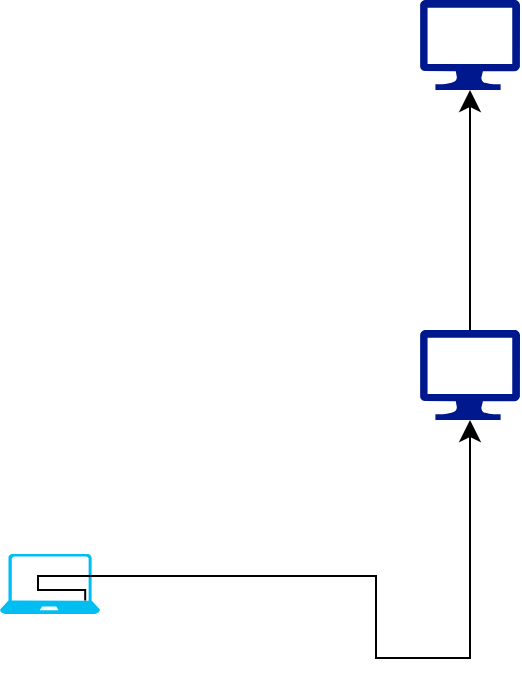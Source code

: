 <mxfile version="26.2.14">
  <diagram name="Page-1" id="J2uayf3noEoXQTc5zOfh">
    <mxGraphModel dx="1348" dy="609" grid="0" gridSize="10" guides="1" tooltips="1" connect="1" arrows="1" fold="1" page="0" pageScale="1" pageWidth="850" pageHeight="1100" math="0" shadow="0">
      <root>
        <mxCell id="0" />
        <mxCell id="1" parent="0" />
        <mxCell id="gHo2pWpHIShWOByOGvFq-5" value="" style="edgeStyle=none;curved=1;rounded=0;orthogonalLoop=1;jettySize=auto;html=1;fontSize=12;startSize=8;endSize=8;" edge="1" parent="1" source="gHo2pWpHIShWOByOGvFq-1" target="gHo2pWpHIShWOByOGvFq-4">
          <mxGeometry relative="1" as="geometry" />
        </mxCell>
        <mxCell id="gHo2pWpHIShWOByOGvFq-1" value="" style="sketch=0;aspect=fixed;pointerEvents=1;shadow=0;dashed=0;html=1;strokeColor=none;labelPosition=center;verticalLabelPosition=bottom;verticalAlign=top;align=center;fillColor=#00188D;shape=mxgraph.azure.computer" vertex="1" parent="1">
          <mxGeometry x="396" y="286" width="50" height="45" as="geometry" />
        </mxCell>
        <mxCell id="gHo2pWpHIShWOByOGvFq-2" value="" style="verticalLabelPosition=bottom;html=1;verticalAlign=top;align=center;strokeColor=none;fillColor=#00BEF2;shape=mxgraph.azure.laptop;pointerEvents=1;" vertex="1" parent="1">
          <mxGeometry x="186" y="398" width="50" height="30" as="geometry" />
        </mxCell>
        <mxCell id="gHo2pWpHIShWOByOGvFq-3" value="" style="edgeStyle=segmentEdgeStyle;endArrow=classic;html=1;curved=0;rounded=0;endSize=8;startSize=8;fontSize=12;entryX=0.5;entryY=1;entryDx=0;entryDy=0;entryPerimeter=0;exitX=0.852;exitY=0.773;exitDx=0;exitDy=0;exitPerimeter=0;" edge="1" parent="1" source="gHo2pWpHIShWOByOGvFq-2" target="gHo2pWpHIShWOByOGvFq-1">
          <mxGeometry width="50" height="50" relative="1" as="geometry">
            <mxPoint x="238" y="416" as="sourcePoint" />
            <mxPoint x="288" y="450" as="targetPoint" />
            <Array as="points">
              <mxPoint x="229" y="416" />
              <mxPoint x="205" y="416" />
              <mxPoint x="205" y="409" />
              <mxPoint x="374" y="409" />
              <mxPoint x="374" y="450" />
              <mxPoint x="421" y="450" />
            </Array>
          </mxGeometry>
        </mxCell>
        <mxCell id="gHo2pWpHIShWOByOGvFq-4" value="" style="sketch=0;aspect=fixed;pointerEvents=1;shadow=0;dashed=0;html=1;strokeColor=none;labelPosition=center;verticalLabelPosition=bottom;verticalAlign=top;align=center;fillColor=#00188D;shape=mxgraph.azure.computer" vertex="1" parent="1">
          <mxGeometry x="396" y="121" width="50" height="45" as="geometry" />
        </mxCell>
      </root>
    </mxGraphModel>
  </diagram>
</mxfile>
